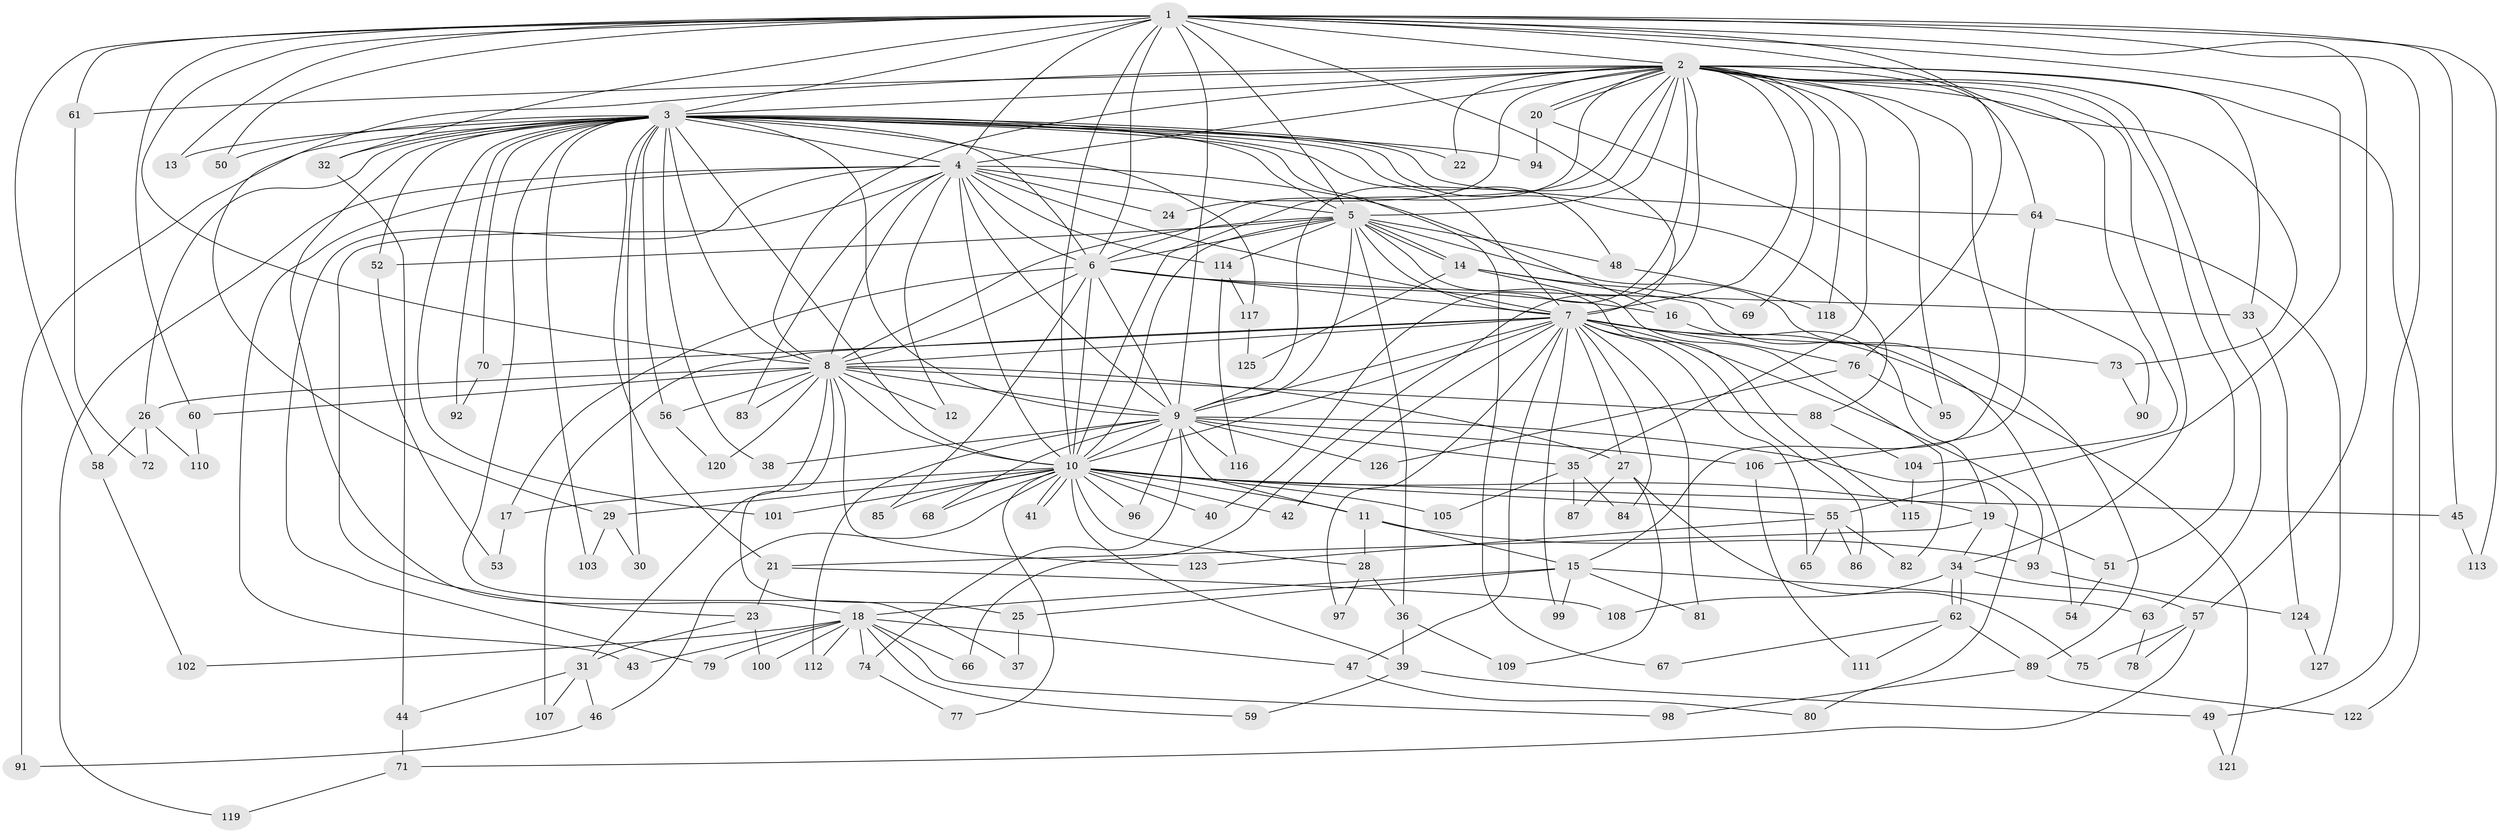 // Generated by graph-tools (version 1.1) at 2025/34/03/09/25 02:34:38]
// undirected, 127 vertices, 279 edges
graph export_dot {
graph [start="1"]
  node [color=gray90,style=filled];
  1;
  2;
  3;
  4;
  5;
  6;
  7;
  8;
  9;
  10;
  11;
  12;
  13;
  14;
  15;
  16;
  17;
  18;
  19;
  20;
  21;
  22;
  23;
  24;
  25;
  26;
  27;
  28;
  29;
  30;
  31;
  32;
  33;
  34;
  35;
  36;
  37;
  38;
  39;
  40;
  41;
  42;
  43;
  44;
  45;
  46;
  47;
  48;
  49;
  50;
  51;
  52;
  53;
  54;
  55;
  56;
  57;
  58;
  59;
  60;
  61;
  62;
  63;
  64;
  65;
  66;
  67;
  68;
  69;
  70;
  71;
  72;
  73;
  74;
  75;
  76;
  77;
  78;
  79;
  80;
  81;
  82;
  83;
  84;
  85;
  86;
  87;
  88;
  89;
  90;
  91;
  92;
  93;
  94;
  95;
  96;
  97;
  98;
  99;
  100;
  101;
  102;
  103;
  104;
  105;
  106;
  107;
  108;
  109;
  110;
  111;
  112;
  113;
  114;
  115;
  116;
  117;
  118;
  119;
  120;
  121;
  122;
  123;
  124;
  125;
  126;
  127;
  1 -- 2;
  1 -- 3;
  1 -- 4;
  1 -- 5;
  1 -- 6;
  1 -- 7;
  1 -- 8;
  1 -- 9;
  1 -- 10;
  1 -- 13;
  1 -- 32;
  1 -- 45;
  1 -- 49;
  1 -- 50;
  1 -- 55;
  1 -- 57;
  1 -- 58;
  1 -- 60;
  1 -- 61;
  1 -- 73;
  1 -- 76;
  1 -- 113;
  2 -- 3;
  2 -- 4;
  2 -- 5;
  2 -- 6;
  2 -- 7;
  2 -- 8;
  2 -- 9;
  2 -- 10;
  2 -- 15;
  2 -- 20;
  2 -- 20;
  2 -- 22;
  2 -- 24;
  2 -- 29;
  2 -- 33;
  2 -- 34;
  2 -- 35;
  2 -- 40;
  2 -- 51;
  2 -- 61;
  2 -- 63;
  2 -- 64;
  2 -- 66;
  2 -- 69;
  2 -- 95;
  2 -- 104;
  2 -- 118;
  2 -- 122;
  3 -- 4;
  3 -- 5;
  3 -- 6;
  3 -- 7;
  3 -- 8;
  3 -- 9;
  3 -- 10;
  3 -- 13;
  3 -- 18;
  3 -- 21;
  3 -- 22;
  3 -- 26;
  3 -- 30;
  3 -- 32;
  3 -- 37;
  3 -- 38;
  3 -- 48;
  3 -- 50;
  3 -- 52;
  3 -- 56;
  3 -- 64;
  3 -- 67;
  3 -- 70;
  3 -- 88;
  3 -- 91;
  3 -- 92;
  3 -- 94;
  3 -- 101;
  3 -- 103;
  3 -- 117;
  4 -- 5;
  4 -- 6;
  4 -- 7;
  4 -- 8;
  4 -- 9;
  4 -- 10;
  4 -- 12;
  4 -- 16;
  4 -- 23;
  4 -- 24;
  4 -- 43;
  4 -- 79;
  4 -- 83;
  4 -- 114;
  4 -- 119;
  5 -- 6;
  5 -- 7;
  5 -- 8;
  5 -- 9;
  5 -- 10;
  5 -- 14;
  5 -- 14;
  5 -- 36;
  5 -- 48;
  5 -- 52;
  5 -- 89;
  5 -- 114;
  5 -- 115;
  6 -- 7;
  6 -- 8;
  6 -- 9;
  6 -- 10;
  6 -- 16;
  6 -- 17;
  6 -- 33;
  6 -- 85;
  7 -- 8;
  7 -- 9;
  7 -- 10;
  7 -- 27;
  7 -- 42;
  7 -- 47;
  7 -- 65;
  7 -- 70;
  7 -- 73;
  7 -- 76;
  7 -- 81;
  7 -- 84;
  7 -- 86;
  7 -- 93;
  7 -- 97;
  7 -- 99;
  7 -- 107;
  7 -- 121;
  8 -- 9;
  8 -- 10;
  8 -- 12;
  8 -- 25;
  8 -- 26;
  8 -- 27;
  8 -- 31;
  8 -- 56;
  8 -- 60;
  8 -- 83;
  8 -- 88;
  8 -- 120;
  8 -- 123;
  9 -- 10;
  9 -- 11;
  9 -- 35;
  9 -- 38;
  9 -- 68;
  9 -- 74;
  9 -- 80;
  9 -- 96;
  9 -- 106;
  9 -- 112;
  9 -- 116;
  9 -- 126;
  10 -- 11;
  10 -- 17;
  10 -- 19;
  10 -- 28;
  10 -- 29;
  10 -- 39;
  10 -- 40;
  10 -- 41;
  10 -- 41;
  10 -- 42;
  10 -- 45;
  10 -- 46;
  10 -- 55;
  10 -- 68;
  10 -- 77;
  10 -- 85;
  10 -- 96;
  10 -- 101;
  10 -- 105;
  11 -- 15;
  11 -- 28;
  11 -- 93;
  14 -- 54;
  14 -- 69;
  14 -- 82;
  14 -- 125;
  15 -- 18;
  15 -- 25;
  15 -- 63;
  15 -- 81;
  15 -- 99;
  16 -- 19;
  17 -- 53;
  18 -- 43;
  18 -- 47;
  18 -- 59;
  18 -- 66;
  18 -- 74;
  18 -- 79;
  18 -- 98;
  18 -- 100;
  18 -- 102;
  18 -- 112;
  19 -- 21;
  19 -- 34;
  19 -- 51;
  20 -- 90;
  20 -- 94;
  21 -- 23;
  21 -- 108;
  23 -- 31;
  23 -- 100;
  25 -- 37;
  26 -- 58;
  26 -- 72;
  26 -- 110;
  27 -- 75;
  27 -- 87;
  27 -- 109;
  28 -- 36;
  28 -- 97;
  29 -- 30;
  29 -- 103;
  31 -- 44;
  31 -- 46;
  31 -- 107;
  32 -- 44;
  33 -- 124;
  34 -- 57;
  34 -- 62;
  34 -- 62;
  34 -- 108;
  35 -- 84;
  35 -- 87;
  35 -- 105;
  36 -- 39;
  36 -- 109;
  39 -- 49;
  39 -- 59;
  44 -- 71;
  45 -- 113;
  46 -- 91;
  47 -- 80;
  48 -- 118;
  49 -- 121;
  51 -- 54;
  52 -- 53;
  55 -- 65;
  55 -- 82;
  55 -- 86;
  55 -- 123;
  56 -- 120;
  57 -- 71;
  57 -- 75;
  57 -- 78;
  58 -- 102;
  60 -- 110;
  61 -- 72;
  62 -- 67;
  62 -- 89;
  62 -- 111;
  63 -- 78;
  64 -- 106;
  64 -- 127;
  70 -- 92;
  71 -- 119;
  73 -- 90;
  74 -- 77;
  76 -- 95;
  76 -- 126;
  88 -- 104;
  89 -- 98;
  89 -- 122;
  93 -- 124;
  104 -- 115;
  106 -- 111;
  114 -- 116;
  114 -- 117;
  117 -- 125;
  124 -- 127;
}
